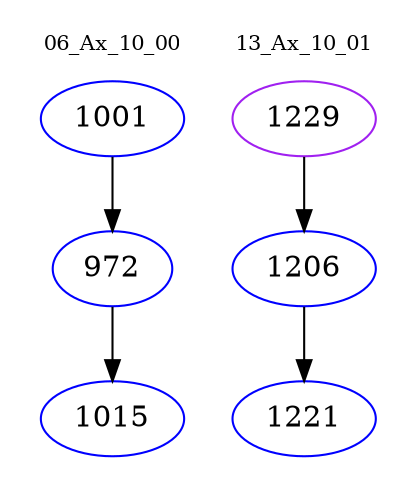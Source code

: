 digraph{
subgraph cluster_0 {
color = white
label = "06_Ax_10_00";
fontsize=10;
T0_1001 [label="1001", color="blue"]
T0_1001 -> T0_972 [color="black"]
T0_972 [label="972", color="blue"]
T0_972 -> T0_1015 [color="black"]
T0_1015 [label="1015", color="blue"]
}
subgraph cluster_1 {
color = white
label = "13_Ax_10_01";
fontsize=10;
T1_1229 [label="1229", color="purple"]
T1_1229 -> T1_1206 [color="black"]
T1_1206 [label="1206", color="blue"]
T1_1206 -> T1_1221 [color="black"]
T1_1221 [label="1221", color="blue"]
}
}
